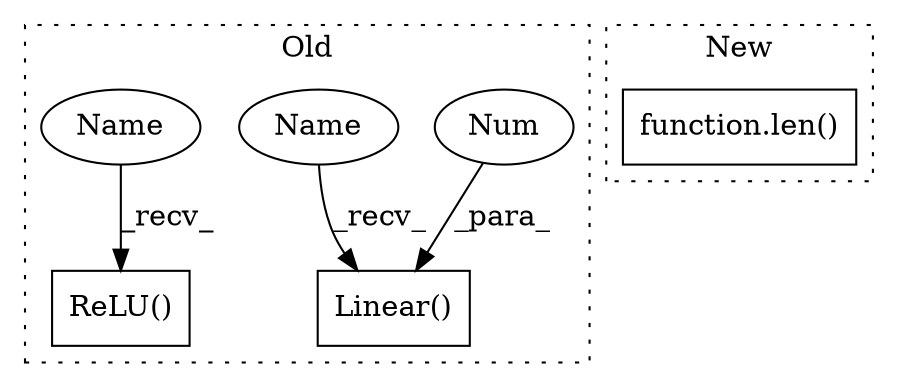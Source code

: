 digraph G {
subgraph cluster0 {
1 [label="ReLU()" a="75" s="1931" l="9" shape="box"];
3 [label="Linear()" a="75" s="1910,1928" l="10,1" shape="box"];
4 [label="Num" a="76" s="1920" l="3" shape="ellipse"];
5 [label="Name" a="87" s="1910" l="2" shape="ellipse"];
6 [label="Name" a="87" s="1931" l="2" shape="ellipse"];
label = "Old";
style="dotted";
}
subgraph cluster1 {
2 [label="function.len()" a="75" s="3247,3257" l="4,1" shape="box"];
label = "New";
style="dotted";
}
4 -> 3 [label="_para_"];
5 -> 3 [label="_recv_"];
6 -> 1 [label="_recv_"];
}